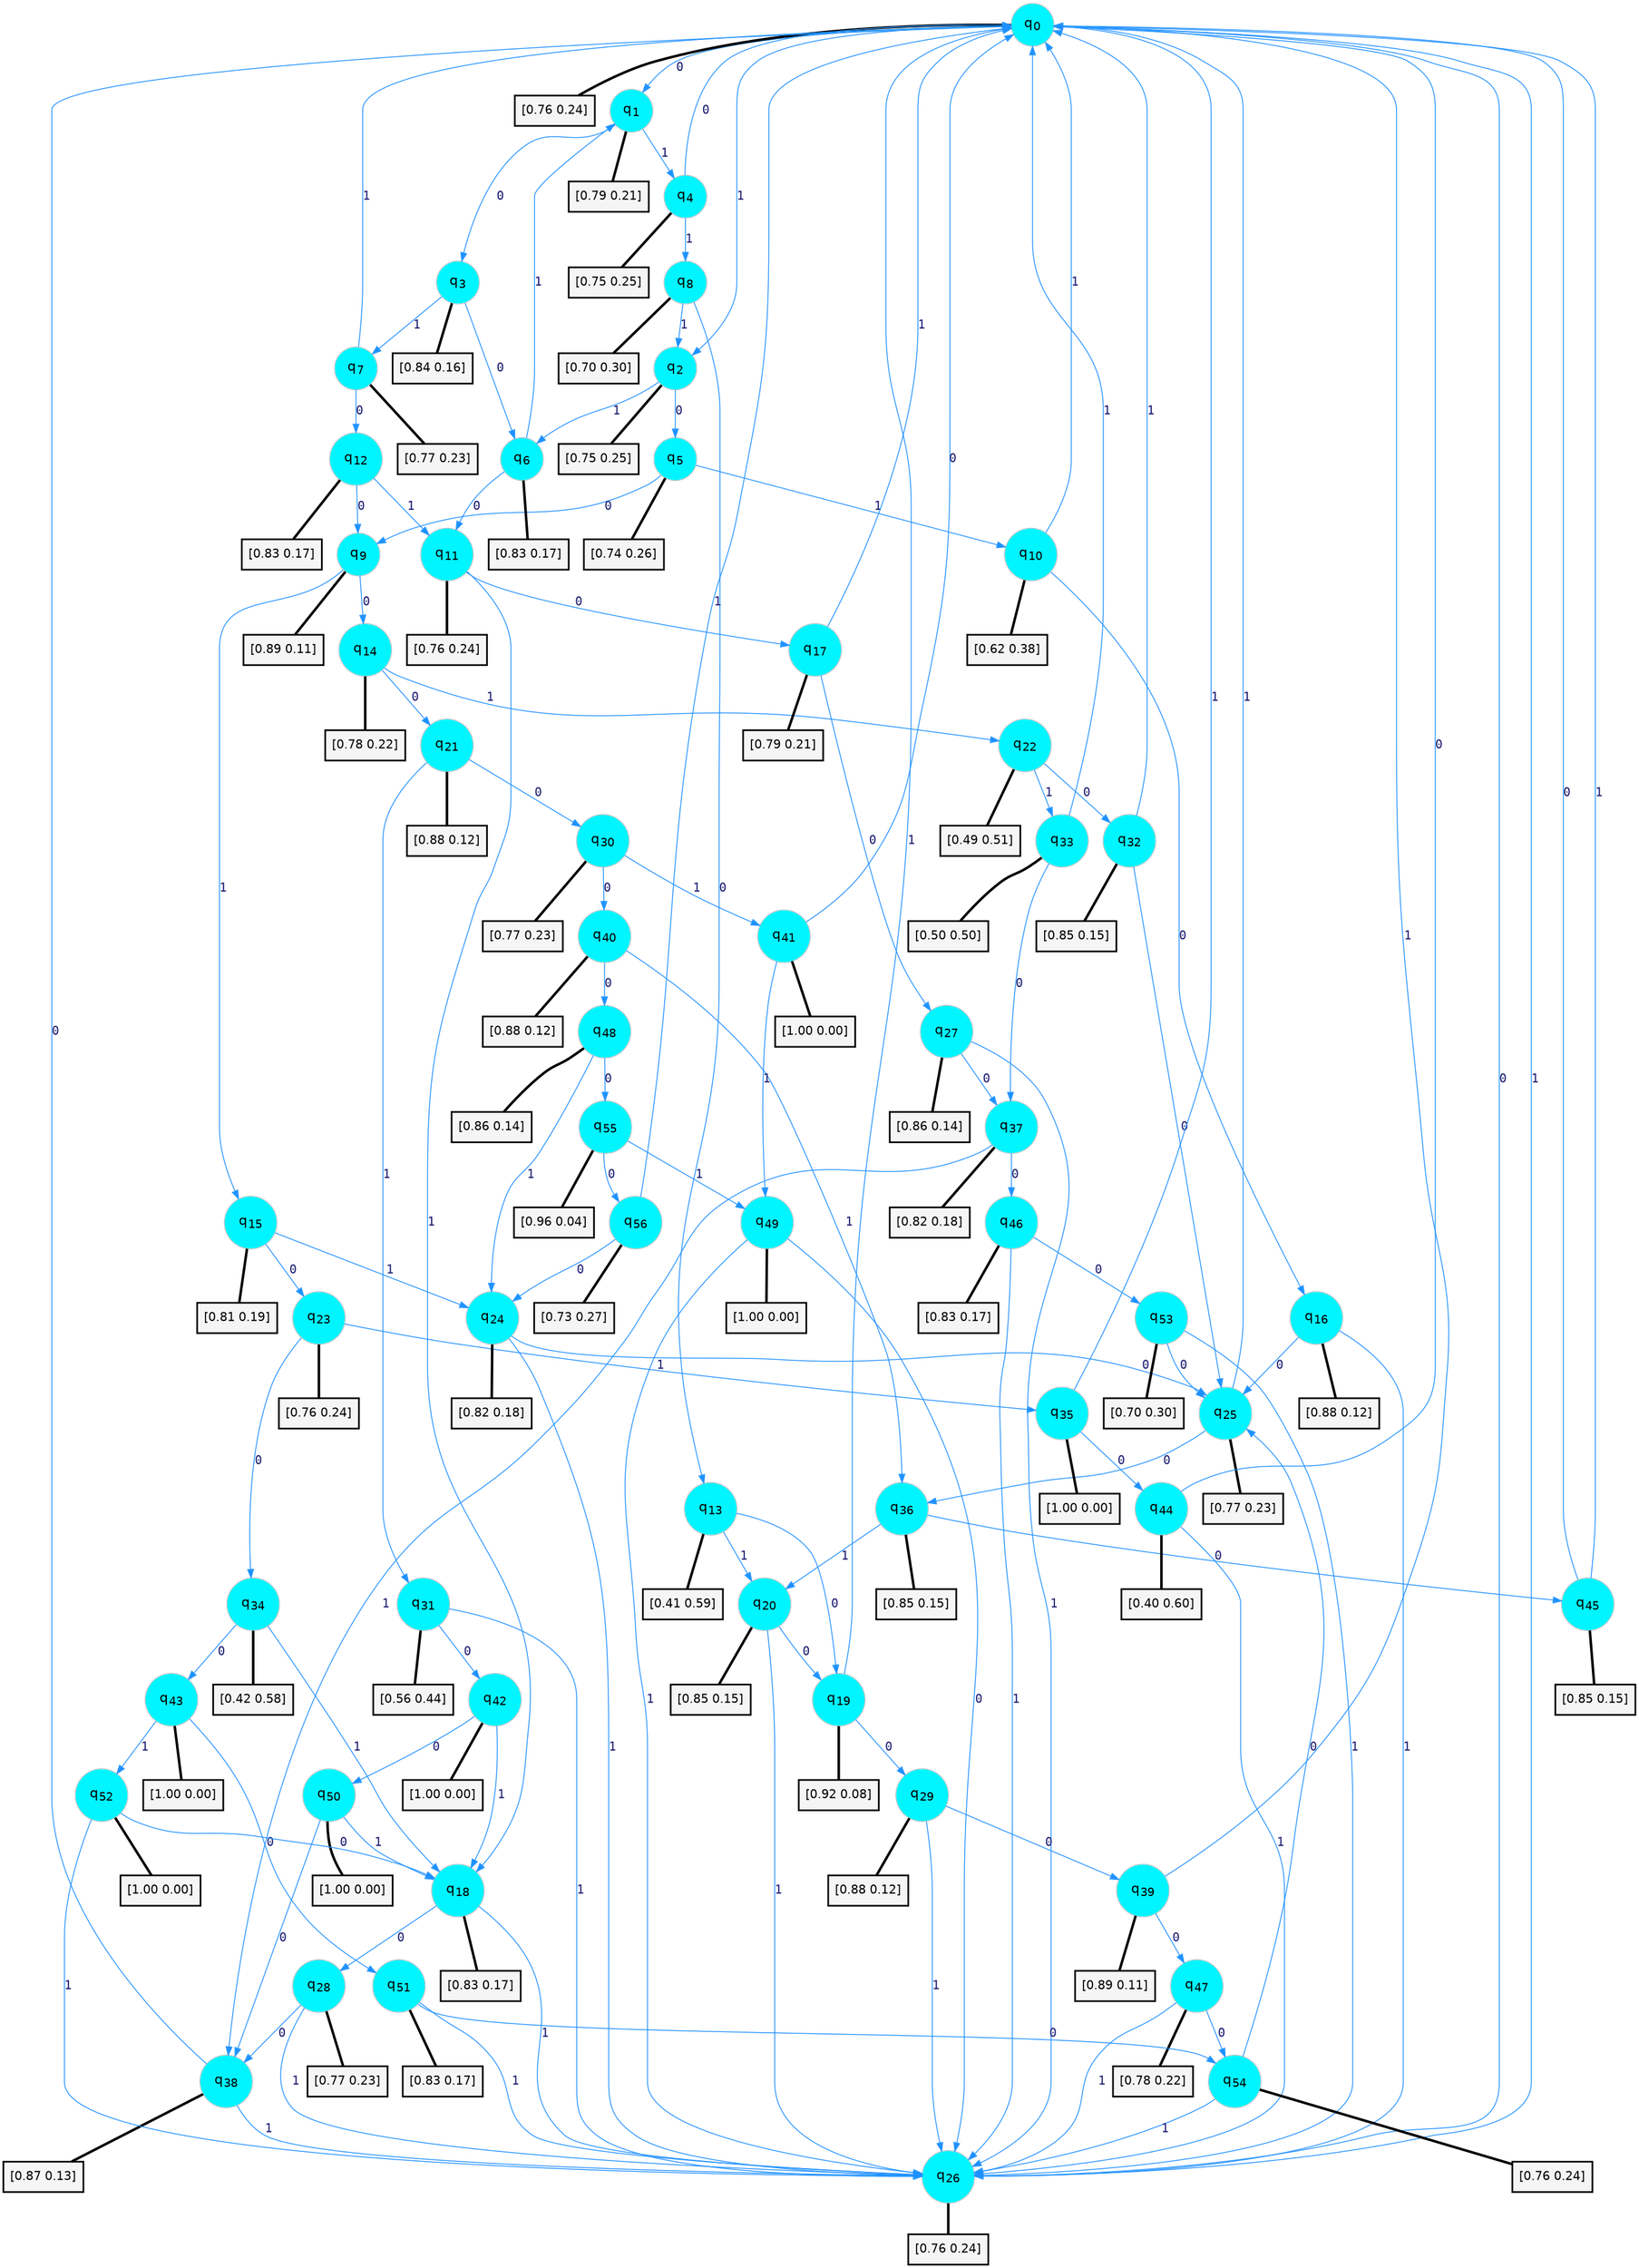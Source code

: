 digraph G {
graph [
bgcolor=transparent, dpi=300, rankdir=TD, size="40,25"];
node [
color=gray, fillcolor=turquoise1, fontcolor=black, fontname=Helvetica, fontsize=16, fontweight=bold, shape=circle, style=filled];
edge [
arrowsize=1, color=dodgerblue1, fontcolor=midnightblue, fontname=courier, fontweight=bold, penwidth=1, style=solid, weight=20];
0[label=<q<SUB>0</SUB>>];
1[label=<q<SUB>1</SUB>>];
2[label=<q<SUB>2</SUB>>];
3[label=<q<SUB>3</SUB>>];
4[label=<q<SUB>4</SUB>>];
5[label=<q<SUB>5</SUB>>];
6[label=<q<SUB>6</SUB>>];
7[label=<q<SUB>7</SUB>>];
8[label=<q<SUB>8</SUB>>];
9[label=<q<SUB>9</SUB>>];
10[label=<q<SUB>10</SUB>>];
11[label=<q<SUB>11</SUB>>];
12[label=<q<SUB>12</SUB>>];
13[label=<q<SUB>13</SUB>>];
14[label=<q<SUB>14</SUB>>];
15[label=<q<SUB>15</SUB>>];
16[label=<q<SUB>16</SUB>>];
17[label=<q<SUB>17</SUB>>];
18[label=<q<SUB>18</SUB>>];
19[label=<q<SUB>19</SUB>>];
20[label=<q<SUB>20</SUB>>];
21[label=<q<SUB>21</SUB>>];
22[label=<q<SUB>22</SUB>>];
23[label=<q<SUB>23</SUB>>];
24[label=<q<SUB>24</SUB>>];
25[label=<q<SUB>25</SUB>>];
26[label=<q<SUB>26</SUB>>];
27[label=<q<SUB>27</SUB>>];
28[label=<q<SUB>28</SUB>>];
29[label=<q<SUB>29</SUB>>];
30[label=<q<SUB>30</SUB>>];
31[label=<q<SUB>31</SUB>>];
32[label=<q<SUB>32</SUB>>];
33[label=<q<SUB>33</SUB>>];
34[label=<q<SUB>34</SUB>>];
35[label=<q<SUB>35</SUB>>];
36[label=<q<SUB>36</SUB>>];
37[label=<q<SUB>37</SUB>>];
38[label=<q<SUB>38</SUB>>];
39[label=<q<SUB>39</SUB>>];
40[label=<q<SUB>40</SUB>>];
41[label=<q<SUB>41</SUB>>];
42[label=<q<SUB>42</SUB>>];
43[label=<q<SUB>43</SUB>>];
44[label=<q<SUB>44</SUB>>];
45[label=<q<SUB>45</SUB>>];
46[label=<q<SUB>46</SUB>>];
47[label=<q<SUB>47</SUB>>];
48[label=<q<SUB>48</SUB>>];
49[label=<q<SUB>49</SUB>>];
50[label=<q<SUB>50</SUB>>];
51[label=<q<SUB>51</SUB>>];
52[label=<q<SUB>52</SUB>>];
53[label=<q<SUB>53</SUB>>];
54[label=<q<SUB>54</SUB>>];
55[label=<q<SUB>55</SUB>>];
56[label=<q<SUB>56</SUB>>];
57[label="[0.76 0.24]", shape=box,fontcolor=black, fontname=Helvetica, fontsize=14, penwidth=2, fillcolor=whitesmoke,color=black];
58[label="[0.79 0.21]", shape=box,fontcolor=black, fontname=Helvetica, fontsize=14, penwidth=2, fillcolor=whitesmoke,color=black];
59[label="[0.75 0.25]", shape=box,fontcolor=black, fontname=Helvetica, fontsize=14, penwidth=2, fillcolor=whitesmoke,color=black];
60[label="[0.84 0.16]", shape=box,fontcolor=black, fontname=Helvetica, fontsize=14, penwidth=2, fillcolor=whitesmoke,color=black];
61[label="[0.75 0.25]", shape=box,fontcolor=black, fontname=Helvetica, fontsize=14, penwidth=2, fillcolor=whitesmoke,color=black];
62[label="[0.74 0.26]", shape=box,fontcolor=black, fontname=Helvetica, fontsize=14, penwidth=2, fillcolor=whitesmoke,color=black];
63[label="[0.83 0.17]", shape=box,fontcolor=black, fontname=Helvetica, fontsize=14, penwidth=2, fillcolor=whitesmoke,color=black];
64[label="[0.77 0.23]", shape=box,fontcolor=black, fontname=Helvetica, fontsize=14, penwidth=2, fillcolor=whitesmoke,color=black];
65[label="[0.70 0.30]", shape=box,fontcolor=black, fontname=Helvetica, fontsize=14, penwidth=2, fillcolor=whitesmoke,color=black];
66[label="[0.89 0.11]", shape=box,fontcolor=black, fontname=Helvetica, fontsize=14, penwidth=2, fillcolor=whitesmoke,color=black];
67[label="[0.62 0.38]", shape=box,fontcolor=black, fontname=Helvetica, fontsize=14, penwidth=2, fillcolor=whitesmoke,color=black];
68[label="[0.76 0.24]", shape=box,fontcolor=black, fontname=Helvetica, fontsize=14, penwidth=2, fillcolor=whitesmoke,color=black];
69[label="[0.83 0.17]", shape=box,fontcolor=black, fontname=Helvetica, fontsize=14, penwidth=2, fillcolor=whitesmoke,color=black];
70[label="[0.41 0.59]", shape=box,fontcolor=black, fontname=Helvetica, fontsize=14, penwidth=2, fillcolor=whitesmoke,color=black];
71[label="[0.78 0.22]", shape=box,fontcolor=black, fontname=Helvetica, fontsize=14, penwidth=2, fillcolor=whitesmoke,color=black];
72[label="[0.81 0.19]", shape=box,fontcolor=black, fontname=Helvetica, fontsize=14, penwidth=2, fillcolor=whitesmoke,color=black];
73[label="[0.88 0.12]", shape=box,fontcolor=black, fontname=Helvetica, fontsize=14, penwidth=2, fillcolor=whitesmoke,color=black];
74[label="[0.79 0.21]", shape=box,fontcolor=black, fontname=Helvetica, fontsize=14, penwidth=2, fillcolor=whitesmoke,color=black];
75[label="[0.83 0.17]", shape=box,fontcolor=black, fontname=Helvetica, fontsize=14, penwidth=2, fillcolor=whitesmoke,color=black];
76[label="[0.92 0.08]", shape=box,fontcolor=black, fontname=Helvetica, fontsize=14, penwidth=2, fillcolor=whitesmoke,color=black];
77[label="[0.85 0.15]", shape=box,fontcolor=black, fontname=Helvetica, fontsize=14, penwidth=2, fillcolor=whitesmoke,color=black];
78[label="[0.88 0.12]", shape=box,fontcolor=black, fontname=Helvetica, fontsize=14, penwidth=2, fillcolor=whitesmoke,color=black];
79[label="[0.49 0.51]", shape=box,fontcolor=black, fontname=Helvetica, fontsize=14, penwidth=2, fillcolor=whitesmoke,color=black];
80[label="[0.76 0.24]", shape=box,fontcolor=black, fontname=Helvetica, fontsize=14, penwidth=2, fillcolor=whitesmoke,color=black];
81[label="[0.82 0.18]", shape=box,fontcolor=black, fontname=Helvetica, fontsize=14, penwidth=2, fillcolor=whitesmoke,color=black];
82[label="[0.77 0.23]", shape=box,fontcolor=black, fontname=Helvetica, fontsize=14, penwidth=2, fillcolor=whitesmoke,color=black];
83[label="[0.76 0.24]", shape=box,fontcolor=black, fontname=Helvetica, fontsize=14, penwidth=2, fillcolor=whitesmoke,color=black];
84[label="[0.86 0.14]", shape=box,fontcolor=black, fontname=Helvetica, fontsize=14, penwidth=2, fillcolor=whitesmoke,color=black];
85[label="[0.77 0.23]", shape=box,fontcolor=black, fontname=Helvetica, fontsize=14, penwidth=2, fillcolor=whitesmoke,color=black];
86[label="[0.88 0.12]", shape=box,fontcolor=black, fontname=Helvetica, fontsize=14, penwidth=2, fillcolor=whitesmoke,color=black];
87[label="[0.77 0.23]", shape=box,fontcolor=black, fontname=Helvetica, fontsize=14, penwidth=2, fillcolor=whitesmoke,color=black];
88[label="[0.56 0.44]", shape=box,fontcolor=black, fontname=Helvetica, fontsize=14, penwidth=2, fillcolor=whitesmoke,color=black];
89[label="[0.85 0.15]", shape=box,fontcolor=black, fontname=Helvetica, fontsize=14, penwidth=2, fillcolor=whitesmoke,color=black];
90[label="[0.50 0.50]", shape=box,fontcolor=black, fontname=Helvetica, fontsize=14, penwidth=2, fillcolor=whitesmoke,color=black];
91[label="[0.42 0.58]", shape=box,fontcolor=black, fontname=Helvetica, fontsize=14, penwidth=2, fillcolor=whitesmoke,color=black];
92[label="[1.00 0.00]", shape=box,fontcolor=black, fontname=Helvetica, fontsize=14, penwidth=2, fillcolor=whitesmoke,color=black];
93[label="[0.85 0.15]", shape=box,fontcolor=black, fontname=Helvetica, fontsize=14, penwidth=2, fillcolor=whitesmoke,color=black];
94[label="[0.82 0.18]", shape=box,fontcolor=black, fontname=Helvetica, fontsize=14, penwidth=2, fillcolor=whitesmoke,color=black];
95[label="[0.87 0.13]", shape=box,fontcolor=black, fontname=Helvetica, fontsize=14, penwidth=2, fillcolor=whitesmoke,color=black];
96[label="[0.89 0.11]", shape=box,fontcolor=black, fontname=Helvetica, fontsize=14, penwidth=2, fillcolor=whitesmoke,color=black];
97[label="[0.88 0.12]", shape=box,fontcolor=black, fontname=Helvetica, fontsize=14, penwidth=2, fillcolor=whitesmoke,color=black];
98[label="[1.00 0.00]", shape=box,fontcolor=black, fontname=Helvetica, fontsize=14, penwidth=2, fillcolor=whitesmoke,color=black];
99[label="[1.00 0.00]", shape=box,fontcolor=black, fontname=Helvetica, fontsize=14, penwidth=2, fillcolor=whitesmoke,color=black];
100[label="[1.00 0.00]", shape=box,fontcolor=black, fontname=Helvetica, fontsize=14, penwidth=2, fillcolor=whitesmoke,color=black];
101[label="[0.40 0.60]", shape=box,fontcolor=black, fontname=Helvetica, fontsize=14, penwidth=2, fillcolor=whitesmoke,color=black];
102[label="[0.85 0.15]", shape=box,fontcolor=black, fontname=Helvetica, fontsize=14, penwidth=2, fillcolor=whitesmoke,color=black];
103[label="[0.83 0.17]", shape=box,fontcolor=black, fontname=Helvetica, fontsize=14, penwidth=2, fillcolor=whitesmoke,color=black];
104[label="[0.78 0.22]", shape=box,fontcolor=black, fontname=Helvetica, fontsize=14, penwidth=2, fillcolor=whitesmoke,color=black];
105[label="[0.86 0.14]", shape=box,fontcolor=black, fontname=Helvetica, fontsize=14, penwidth=2, fillcolor=whitesmoke,color=black];
106[label="[1.00 0.00]", shape=box,fontcolor=black, fontname=Helvetica, fontsize=14, penwidth=2, fillcolor=whitesmoke,color=black];
107[label="[1.00 0.00]", shape=box,fontcolor=black, fontname=Helvetica, fontsize=14, penwidth=2, fillcolor=whitesmoke,color=black];
108[label="[0.83 0.17]", shape=box,fontcolor=black, fontname=Helvetica, fontsize=14, penwidth=2, fillcolor=whitesmoke,color=black];
109[label="[1.00 0.00]", shape=box,fontcolor=black, fontname=Helvetica, fontsize=14, penwidth=2, fillcolor=whitesmoke,color=black];
110[label="[0.70 0.30]", shape=box,fontcolor=black, fontname=Helvetica, fontsize=14, penwidth=2, fillcolor=whitesmoke,color=black];
111[label="[0.76 0.24]", shape=box,fontcolor=black, fontname=Helvetica, fontsize=14, penwidth=2, fillcolor=whitesmoke,color=black];
112[label="[0.96 0.04]", shape=box,fontcolor=black, fontname=Helvetica, fontsize=14, penwidth=2, fillcolor=whitesmoke,color=black];
113[label="[0.73 0.27]", shape=box,fontcolor=black, fontname=Helvetica, fontsize=14, penwidth=2, fillcolor=whitesmoke,color=black];
0->1 [label=0];
0->2 [label=1];
0->57 [arrowhead=none, penwidth=3,color=black];
1->3 [label=0];
1->4 [label=1];
1->58 [arrowhead=none, penwidth=3,color=black];
2->5 [label=0];
2->6 [label=1];
2->59 [arrowhead=none, penwidth=3,color=black];
3->6 [label=0];
3->7 [label=1];
3->60 [arrowhead=none, penwidth=3,color=black];
4->0 [label=0];
4->8 [label=1];
4->61 [arrowhead=none, penwidth=3,color=black];
5->9 [label=0];
5->10 [label=1];
5->62 [arrowhead=none, penwidth=3,color=black];
6->11 [label=0];
6->1 [label=1];
6->63 [arrowhead=none, penwidth=3,color=black];
7->12 [label=0];
7->0 [label=1];
7->64 [arrowhead=none, penwidth=3,color=black];
8->13 [label=0];
8->2 [label=1];
8->65 [arrowhead=none, penwidth=3,color=black];
9->14 [label=0];
9->15 [label=1];
9->66 [arrowhead=none, penwidth=3,color=black];
10->16 [label=0];
10->0 [label=1];
10->67 [arrowhead=none, penwidth=3,color=black];
11->17 [label=0];
11->18 [label=1];
11->68 [arrowhead=none, penwidth=3,color=black];
12->9 [label=0];
12->11 [label=1];
12->69 [arrowhead=none, penwidth=3,color=black];
13->19 [label=0];
13->20 [label=1];
13->70 [arrowhead=none, penwidth=3,color=black];
14->21 [label=0];
14->22 [label=1];
14->71 [arrowhead=none, penwidth=3,color=black];
15->23 [label=0];
15->24 [label=1];
15->72 [arrowhead=none, penwidth=3,color=black];
16->25 [label=0];
16->26 [label=1];
16->73 [arrowhead=none, penwidth=3,color=black];
17->27 [label=0];
17->0 [label=1];
17->74 [arrowhead=none, penwidth=3,color=black];
18->28 [label=0];
18->26 [label=1];
18->75 [arrowhead=none, penwidth=3,color=black];
19->29 [label=0];
19->0 [label=1];
19->76 [arrowhead=none, penwidth=3,color=black];
20->19 [label=0];
20->26 [label=1];
20->77 [arrowhead=none, penwidth=3,color=black];
21->30 [label=0];
21->31 [label=1];
21->78 [arrowhead=none, penwidth=3,color=black];
22->32 [label=0];
22->33 [label=1];
22->79 [arrowhead=none, penwidth=3,color=black];
23->34 [label=0];
23->35 [label=1];
23->80 [arrowhead=none, penwidth=3,color=black];
24->25 [label=0];
24->26 [label=1];
24->81 [arrowhead=none, penwidth=3,color=black];
25->36 [label=0];
25->0 [label=1];
25->82 [arrowhead=none, penwidth=3,color=black];
26->0 [label=0];
26->0 [label=1];
26->83 [arrowhead=none, penwidth=3,color=black];
27->37 [label=0];
27->26 [label=1];
27->84 [arrowhead=none, penwidth=3,color=black];
28->38 [label=0];
28->26 [label=1];
28->85 [arrowhead=none, penwidth=3,color=black];
29->39 [label=0];
29->26 [label=1];
29->86 [arrowhead=none, penwidth=3,color=black];
30->40 [label=0];
30->41 [label=1];
30->87 [arrowhead=none, penwidth=3,color=black];
31->42 [label=0];
31->26 [label=1];
31->88 [arrowhead=none, penwidth=3,color=black];
32->25 [label=0];
32->0 [label=1];
32->89 [arrowhead=none, penwidth=3,color=black];
33->37 [label=0];
33->0 [label=1];
33->90 [arrowhead=none, penwidth=3,color=black];
34->43 [label=0];
34->18 [label=1];
34->91 [arrowhead=none, penwidth=3,color=black];
35->44 [label=0];
35->0 [label=1];
35->92 [arrowhead=none, penwidth=3,color=black];
36->45 [label=0];
36->20 [label=1];
36->93 [arrowhead=none, penwidth=3,color=black];
37->46 [label=0];
37->38 [label=1];
37->94 [arrowhead=none, penwidth=3,color=black];
38->0 [label=0];
38->26 [label=1];
38->95 [arrowhead=none, penwidth=3,color=black];
39->47 [label=0];
39->0 [label=1];
39->96 [arrowhead=none, penwidth=3,color=black];
40->48 [label=0];
40->36 [label=1];
40->97 [arrowhead=none, penwidth=3,color=black];
41->0 [label=0];
41->49 [label=1];
41->98 [arrowhead=none, penwidth=3,color=black];
42->50 [label=0];
42->18 [label=1];
42->99 [arrowhead=none, penwidth=3,color=black];
43->51 [label=0];
43->52 [label=1];
43->100 [arrowhead=none, penwidth=3,color=black];
44->0 [label=0];
44->26 [label=1];
44->101 [arrowhead=none, penwidth=3,color=black];
45->0 [label=0];
45->0 [label=1];
45->102 [arrowhead=none, penwidth=3,color=black];
46->53 [label=0];
46->26 [label=1];
46->103 [arrowhead=none, penwidth=3,color=black];
47->54 [label=0];
47->26 [label=1];
47->104 [arrowhead=none, penwidth=3,color=black];
48->55 [label=0];
48->24 [label=1];
48->105 [arrowhead=none, penwidth=3,color=black];
49->26 [label=0];
49->26 [label=1];
49->106 [arrowhead=none, penwidth=3,color=black];
50->38 [label=0];
50->18 [label=1];
50->107 [arrowhead=none, penwidth=3,color=black];
51->54 [label=0];
51->26 [label=1];
51->108 [arrowhead=none, penwidth=3,color=black];
52->18 [label=0];
52->26 [label=1];
52->109 [arrowhead=none, penwidth=3,color=black];
53->25 [label=0];
53->26 [label=1];
53->110 [arrowhead=none, penwidth=3,color=black];
54->25 [label=0];
54->26 [label=1];
54->111 [arrowhead=none, penwidth=3,color=black];
55->56 [label=0];
55->49 [label=1];
55->112 [arrowhead=none, penwidth=3,color=black];
56->24 [label=0];
56->0 [label=1];
56->113 [arrowhead=none, penwidth=3,color=black];
}
